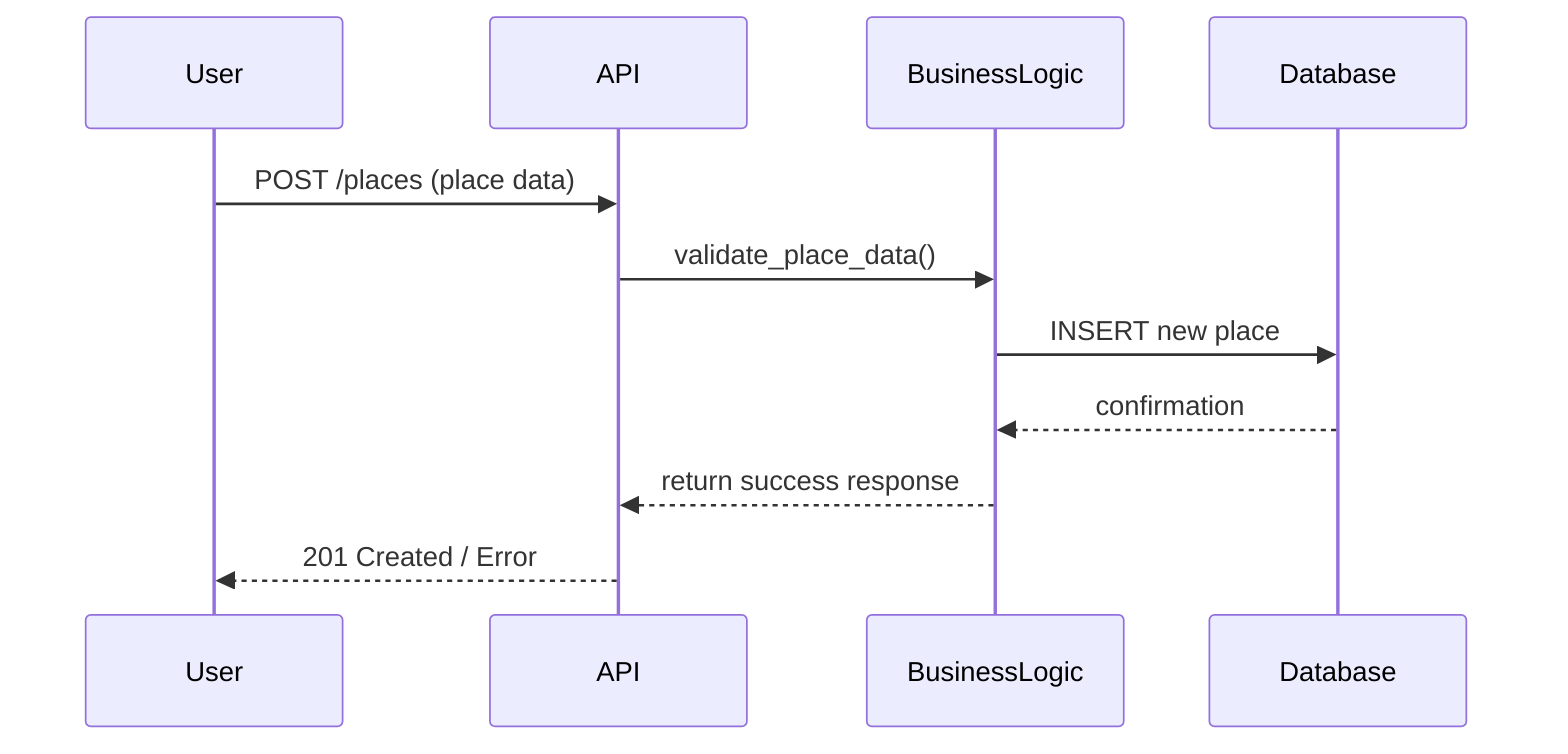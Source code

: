 sequenceDiagram
    participant User
    participant API
    participant BusinessLogic
    participant Database

    User->>API: POST /places (place data)
    API->>BusinessLogic: validate_place_data()
    BusinessLogic->>Database: INSERT new place
    Database-->>BusinessLogic: confirmation
    BusinessLogic-->>API: return success response
    API-->>User: 201 Created / Error